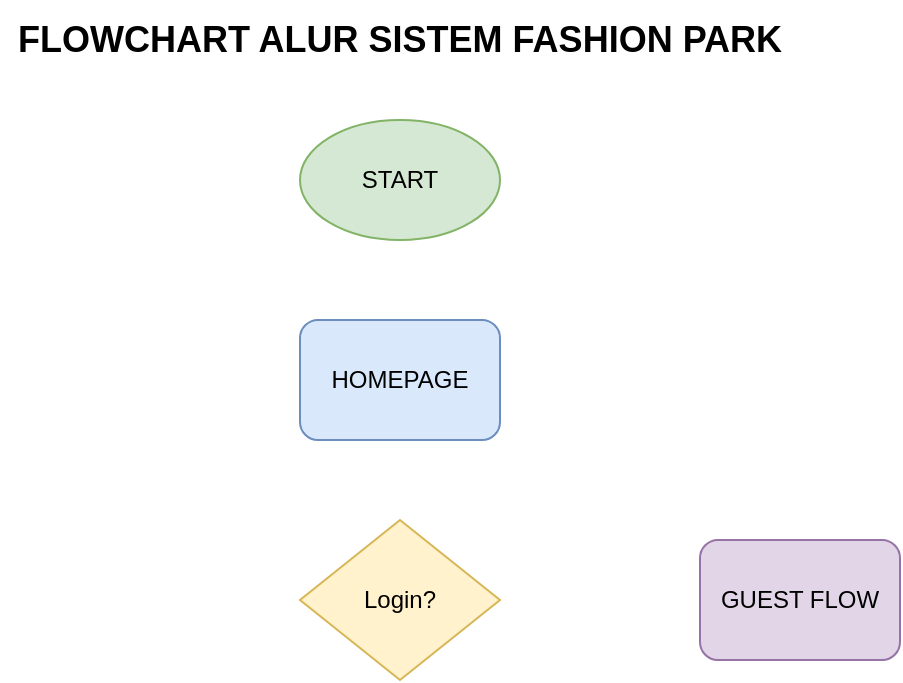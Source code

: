 <mxfile version="22.1.16" type="device">
  <diagram name="Flowchart Fashion Park" id="flowchart-fashion-park">
    <mxGraphModel dx="1422" dy="794" grid="1" gridSize="10" guides="1" tooltips="1" connect="1" arrows="1" fold="1" page="1" pageScale="1" pageWidth="1600" pageHeight="1200" math="0" shadow="0">
      <root>
        <mxCell id="0" />
        <mxCell id="1" parent="0" />
        
        <!-- Title -->
        <mxCell id="title" value="FLOWCHART ALUR SISTEM FASHION PARK" style="text;html=1;strokeColor=none;fillColor=none;align=center;verticalAlign=middle;whiteSpace=wrap;rounded=0;fontSize=18;fontStyle=1;fontColor=#000000;" vertex="1" parent="1">
          <mxGeometry x="600" y="20" width="400" height="40" as="geometry" />
        </mxCell>
        
        <!-- Start -->
        <mxCell id="start" value="START" style="ellipse;whiteSpace=wrap;html=1;fillColor=#d5e8d4;strokeColor=#82b366;fontColor=#000000;" vertex="1" parent="1">
          <mxGeometry x="750" y="80" width="100" height="60" as="geometry" />
        </mxCell>
        
        <!-- Homepage -->
        <mxCell id="homepage" value="HOMEPAGE" style="rounded=1;whiteSpace=wrap;html=1;fillColor=#dae8fc;strokeColor=#6c8ebf;fontColor=#000000;" vertex="1" parent="1">
          <mxGeometry x="750" y="180" width="100" height="60" as="geometry" />
        </mxCell>
        
        <!-- Login Decision -->
        <mxCell id="login_decision" value="Login?" style="rhombus;whiteSpace=wrap;html=1;fillColor=#fff2cc;strokeColor=#d6b656;fontColor=#000000;" vertex="1" parent="1">
          <mxGeometry x="750" y="280" width="100" height="80" as="geometry" />
        </mxCell>
        
        <!-- Guest Flow -->
        <mxCell id="guest_flow" value="GUEST FLOW" style="rounded=1;whiteSpace=wrap;html=1;fillColor=#e1d5e7;strokeColor=#9673a6;fontColor=#000000;" vertex="1" parent="1">
          <mxGeometry x="950" y="290" width="100" height="60" as="geometry" />
        </mxCell>
        
        <!-- Guest Actions -->
        <mxCell id="guest_actions" value="• Lihat Katalog&#xa;• Browse Produk&#xa;• Filter & Search&#xa;• Lihat Detail Produk" style="rounded=1;whiteSpace=wrap;html=1;fillColor=#e1d5e7;strokeColor=#9673a6;fontColor=#000000;" vertex="1" parent="1">
          <mxGeometry x="950" y="380" width="120" height="80" as="geometry" />
        </mxCell>
        
        <!-- Register Decision -->
        <mxCell id="register_decision" value="Register?" style="rhombus;whiteSpace=wrap;html=1;fillColor=#fff2cc;strokeColor=#d6b656;fontColor=#000000;" vertex="1" parent="1">
          <mxGeometry x="950" y="500" width="100" height="80" as="geometry" />
        </mxCell>
        
        <!-- Registration -->
        <mxCell id="registration" value="REGISTRASI" style="rounded=1;whiteSpace=wrap;html=1;fillColor=#e1d5e7;strokeColor=#9673a6;fontColor=#000000;" vertex="1" parent="1">
          <mxGeometry x="950" y="620" width="100" height="60" as="geometry" />
        </mxCell>
        
        <!-- Login Form -->
        <mxCell id="login_form" value="LOGIN FORM" style="rounded=1;whiteSpace=wrap;html=1;fillColor=#dae8fc;strokeColor=#6c8ebf;fontColor=#000000;" vertex="1" parent="1">
          <mxGeometry x="750" y="400" width="100" height="60" as="geometry" />
        </mxCell>
        
        <!-- Authentication -->
        <mxCell id="auth" value="AUTHENTICATION" style="rounded=1;whiteSpace=wrap;html=1;fillColor=#dae8fc;strokeColor=#6c8ebf;fontColor=#000000;" vertex="1" parent="1">
          <mxGeometry x="750" y="500" width="100" height="60" as="geometry" />
        </mxCell>
        
        <!-- Role Check -->
        <mxCell id="role_check" value="Check Role" style="rhombus;whiteSpace=wrap;html=1;fillColor=#fff2cc;strokeColor=#d6b656;fontColor=#000000;" vertex="1" parent="1">
          <mxGeometry x="750" y="600" width="100" height="80" as="geometry" />
        </mxCell>
        
        <!-- PEMILIK Dashboard -->
        <mxCell id="owner_dashboard" value="PEMILIK DASHBOARD" style="rounded=1;whiteSpace=wrap;html=1;fillColor=#d5e8d4;strokeColor=#82b366;fontColor=#000000;" vertex="1" parent="1">
          <mxGeometry x="550" y="720" width="120" height="60" as="geometry" />
        </mxCell>
        
        <!-- ADMIN Dashboard -->
        <mxCell id="admin_dashboard" value="ADMIN DASHBOARD" style="rounded=1;whiteSpace=wrap;html=1;fillColor=#d5e8d4;strokeColor=#82b366;fontColor=#000000;" vertex="1" parent="1">
          <mxGeometry x="750" y="720" width="120" height="60" as="geometry" />
        </mxCell>
        
        <!-- KASIR Dashboard -->
        <mxCell id="kasir_dashboard" value="KASIR DASHBOARD" style="rounded=1;whiteSpace=wrap;html=1;fillColor=#d5e8d4;strokeColor=#82b366;fontColor=#000000;" vertex="1" parent="1">
          <mxGeometry x="950" y="720" width="120" height="60" as="geometry" />
        </mxCell>
        
        <!-- PELANGGAN Dashboard -->
        <mxCell id="customer_dashboard" value="PELANGGAN DASHBOARD" style="rounded=1;whiteSpace=wrap;html=1;fillColor=#d5e8d4;strokeColor=#82b366;fontColor=#000000;" vertex="1" parent="1">
          <mxGeometry x="1150" y="720" width="120" height="60" as="geometry" />
        </mxCell>
        
        <!-- PEMILIK Features -->
        <mxCell id="owner_features" value="• Dashboard KPI&#xa;• Laporan Penjualan&#xa;• Riwayat Transaksi&#xa;• Analisis Performa" style="rounded=1;whiteSpace=wrap;html=1;fillColor=#d5e8d4;strokeColor=#82b366;fontColor=#000000;" vertex="1" parent="1">
          <mxGeometry x="550" y="820" width="120" height="80" as="geometry" />
        </mxCell>
        
        <!-- ADMIN Features -->
        <mxCell id="admin_features" value="• Dashboard Statistik&#xa;• Kelola Pesanan&#xa;• Kelola User&#xa;• Kelola Kategori" style="rounded=1;whiteSpace=wrap;html=1;fillColor=#d5e8d4;strokeColor=#82b366;fontColor=#000000;" vertex="1" parent="1">
          <mxGeometry x="750" y="820" width="120" height="80" as="geometry" />
        </mxCell>
        
        <!-- KASIR Features -->
        <mxCell id="kasir_features" value="• Pencarian Barang&#xa;• Proses Transaksi&#xa;• Scan Barcode&#xa;• Print Struk" style="rounded=1;whiteSpace=wrap;html=1;fillColor=#d5e8d4;strokeColor=#82b366;fontColor=#000000;" vertex="1" parent="1">
          <mxGeometry x="950" y="820" width="120" height="80" as="geometry" />
        </mxCell>
        
        <!-- PELANGGAN Features -->
        <mxCell id="customer_features" value="• Shopping Cart&#xa;• Checkout&#xa;• Tracking Pesanan&#xa;• Review Produk" style="rounded=1;whiteSpace=wrap;html=1;fillColor=#d5e8d4;strokeColor=#82b366;fontColor=#000000;" vertex="1" parent="1">
          <mxGeometry x="1150" y="820" width="120" height="80" as="geometry" />
        </mxCell>
        
        <!-- Shopping Flow -->
        <mxCell id="shopping_flow" value="SHOPPING FLOW" style="rounded=1;whiteSpace=wrap;html=1;fillColor=#ffe6cc;strokeColor=#d79b00;fontColor=#000000;" vertex="1" parent="1">
          <mxGeometry x="1150" y="950" width="120" height="60" as="geometry" />
        </mxCell>
        
        <!-- Shopping Steps -->
        <mxCell id="shopping_steps" value="1. Tambah ke Cart&#xa;2. Review Cart&#xa;3. Checkout&#xa;4. Pilih Pembayaran&#xa;5. Konfirmasi Order" style="rounded=1;whiteSpace=wrap;html=1;fillColor=#ffe6cc;strokeColor=#d79b00;fontColor=#000000;" vertex="1" parent="1">
          <mxGeometry x="1150" y="1040" width="120" height="100" as="geometry" />
        </mxCell>
        
        <!-- Payment Gateway -->
        <mxCell id="payment" value="PAYMENT GATEWAY" style="rounded=1;whiteSpace=wrap;html=1;fillColor=#ffe6cc;strokeColor=#d79b00;fontColor=#000000;" vertex="1" parent="1">
          <mxGeometry x="950" y="950" width="120" height="60" as="geometry" />
        </mxCell>
        
        <!-- Payment Methods -->
        <mxCell id="payment_methods" value="• Cash on Delivery&#xa;• Transfer Bank&#xa;• QRIS&#xa;• E-Wallet" style="rounded=1;whiteSpace=wrap;html=1;fillColor=#ffe6cc;strokeColor=#d79b00;fontColor=#000000;" vertex="1" parent="1">
          <mxGeometry x="950" y="1040" width="120" height="80" as="geometry" />
        </mxCell>
        
        <!-- Order Processing -->
        <mxCell id="order_processing" value="ORDER PROCESSING" style="rounded=1;whiteSpace=wrap;html=1;fillColor=#ffe6cc;strokeColor=#d79b00;fontColor=#000000;" vertex="1" parent="1">
          <mxGeometry x="750" y="950" width="120" height="60" as="geometry" />
        </mxCell>
        
        <!-- Order Status -->
        <mxCell id="order_status" value="• Pending&#xa;• Processing&#xa;• Shipped&#xa;• Delivered" style="rounded=1;whiteSpace=wrap;html=1;fillColor=#ffe6cc;strokeColor=#d79b00;fontColor=#000000;" vertex="1" parent="1">
          <mxGeometry x="750" y="1040" width="120" height="80" as="geometry" />
        </mxCell>
        
        <!-- Logout -->
        <mxCell id="logout" value="LOGOUT" style="rounded=1;whiteSpace=wrap;html=1;fillColor=#f8cecc;strokeColor=#b85450;fontColor=#000000;" vertex="1" parent="1">
          <mxGeometry x="550" y="950" width="120" height="60" as="geometry" />
        </mxCell>
        
        <!-- End -->
        <mxCell id="end" value="END" style="ellipse;whiteSpace=wrap;html=1;fillColor=#f8cecc;strokeColor=#b85450;fontColor=#000000;" vertex="1" parent="1">
          <mxGeometry x="550" y="1040" width="120" height="60" as="geometry" />
        </mxCell>
        
        <!-- Connections -->
        <!-- Start to Homepage -->
        <mxCell id="conn1" value="" style="endArrow=classic;html=1;rounded=0;exitX=0.5;exitY=1;exitDx=0;exitDy=0;entryX=0.5;entryY=0;entryDx=0;entryDy=0;strokeColor=#000000;" edge="1" parent="1" source="start" target="homepage">
          <mxGeometry width="50" height="50" relative="1" as="geometry">
            <mxPoint x="400" y="400" as="sourcePoint" />
            <mxPoint x="450" y="350" as="targetPoint" />
          </mxGeometry>
        </mxCell>
        
        <!-- Homepage to Login Decision -->
        <mxCell id="conn2" value="" style="endArrow=classic;html=1;rounded=0;exitX=0.5;exitY=1;exitDx=0;exitDy=0;entryX=0.5;entryY=0;entryDx=0;entryDy=0;strokeColor=#000000;" edge="1" parent="1" source="homepage" target="login_decision">
          <mxGeometry width="50" height="50" relative="1" as="geometry">
            <mxPoint x="400" y="400" as="sourcePoint" />
            <mxPoint x="450" y="350" as="targetPoint" />
          </mxGeometry>
        </mxCell>
        
        <!-- Login Decision to Guest Flow -->
        <mxCell id="conn3" value="NO" style="endArrow=classic;html=1;rounded=0;exitX=1;exitY=0.5;exitDx=0;exitDy=0;entryX=0;entryY=0.5;entryDx=0;entryDy=0;strokeColor=#000000;" edge="1" parent="1" source="login_decision" target="guest_flow">
          <mxGeometry width="50" height="50" relative="1" as="geometry">
            <mxPoint x="400" y="400" as="sourcePoint" />
            <mxPoint x="450" y="350" as="targetPoint" />
          </mxGeometry>
        </mxCell>
        
        <!-- Guest Flow to Guest Actions -->
        <mxCell id="conn4" value="" style="endArrow=classic;html=1;rounded=0;exitX=0.5;exitY=1;exitDx=0;exitDy=0;entryX=0.5;entryY=0;entryDx=0;entryDy=0;strokeColor=#000000;" edge="1" parent="1" source="guest_flow" target="guest_actions">
          <mxGeometry width="50" height="50" relative="1" as="geometry">
            <mxPoint x="400" y="400" as="sourcePoint" />
            <mxPoint x="450" y="350" as="targetPoint" />
          </mxGeometry>
        </mxCell>
        
        <!-- Guest Actions to Register Decision -->
        <mxCell id="conn5" value="" style="endArrow=classic;html=1;rounded=0;exitX=0.5;exitY=1;exitDx=0;exitDy=0;entryX=0.5;entryY=0;entryDx=0;entryDy=0;strokeColor=#000000;" edge="1" parent="1" source="guest_actions" target="register_decision">
          <mxGeometry width="50" height="50" relative="1" as="geometry">
            <mxPoint x="400" y="400" as="sourcePoint" />
            <mxPoint x="450" y="350" as="targetPoint" />
          </mxGeometry>
        </mxCell>
        
        <!-- Register Decision to Registration -->
        <mxCell id="conn6" value="YES" style="endArrow=classic;html=1;rounded=0;exitX=0.5;exitY=1;exitDx=0;exitDy=0;entryX=0.5;entryY=0;entryDx=0;entryDy=0;strokeColor=#000000;" edge="1" parent="1" source="register_decision" target="registration">
          <mxGeometry width="50" height="50" relative="1" as="geometry">
            <mxPoint x="400" y="400" as="sourcePoint" />
            <mxPoint x="450" y="350" as="targetPoint" />
          </mxGeometry>
        </mxCell>
        
        <!-- Registration to Login Form -->
        <mxCell id="conn7" value="" style="endArrow=classic;html=1;rounded=0;exitX=0;exitY=0.5;exitDx=0;exitDy=0;entryX=0.5;entryY=1;entryDx=0;entryDy=0;strokeColor=#000000;" edge="1" parent="1" source="registration" target="login_form">
          <mxGeometry width="50" height="50" relative="1" as="geometry">
            <mxPoint x="400" y="400" as="sourcePoint" />
            <mxPoint x="450" y="350" as="targetPoint" />
          </mxGeometry>
        </mxCell>
        
        <!-- Login Decision to Login Form -->
        <mxCell id="conn8" value="YES" style="endArrow=classic;html=1;rounded=0;exitX=0.5;exitY=1;exitDx=0;exitDy=0;entryX=0.5;entryY=0;entryDx=0;entryDy=0;strokeColor=#000000;" edge="1" parent="1" source="login_decision" target="login_form">
          <mxGeometry width="50" height="50" relative="1" as="geometry">
            <mxPoint x="400" y="400" as="sourcePoint" />
            <mxPoint x="450" y="350" as="targetPoint" />
          </mxGeometry>
        </mxCell>
        
        <!-- Login Form to Authentication -->
        <mxCell id="conn9" value="" style="endArrow=classic;html=1;rounded=0;exitX=0.5;exitY=1;exitDx=0;exitDy=0;entryX=0.5;entryY=0;entryDx=0;entryDy=0;strokeColor=#000000;" edge="1" parent="1" source="login_form" target="auth">
          <mxGeometry width="50" height="50" relative="1" as="geometry">
            <mxPoint x="400" y="400" as="sourcePoint" />
            <mxPoint x="450" y="350" as="targetPoint" />
          </mxGeometry>
        </mxCell>
        
        <!-- Authentication to Role Check -->
        <mxCell id="conn10" value="" style="endArrow=classic;html=1;rounded=0;exitX=0.5;exitY=1;exitDx=0;exitDy=0;entryX=0.5;entryY=0;entryDx=0;entryDy=0;strokeColor=#000000;" edge="1" parent="1" source="auth" target="role_check">
          <mxGeometry width="50" height="50" relative="1" as="geometry">
            <mxPoint x="400" y="400" as="sourcePoint" />
            <mxPoint x="450" y="350" as="targetPoint" />
          </mxGeometry>
        </mxCell>
        
        <!-- Role Check to PEMILIK -->
        <mxCell id="conn11" value="PEMILIK" style="endArrow=classic;html=1;rounded=0;exitX=0;exitY=0.5;exitDx=0;exitDy=0;entryX=0.5;entryY=0;entryDx=0;entryDy=0;strokeColor=#000000;" edge="1" parent="1" source="role_check" target="owner_dashboard">
          <mxGeometry width="50" height="50" relative="1" as="geometry">
            <mxPoint x="400" y="400" as="sourcePoint" />
            <mxPoint x="450" y="350" as="targetPoint" />
          </mxGeometry>
        </mxCell>
        
        <!-- Role Check to ADMIN -->
        <mxCell id="conn12" value="ADMIN" style="endArrow=classic;html=1;rounded=0;exitX=0.5;exitY=1;exitDx=0;exitDy=0;entryX=0.5;entryY=0;entryDx=0;entryDy=0;strokeColor=#000000;" edge="1" parent="1" source="role_check" target="admin_dashboard">
          <mxGeometry width="50" height="50" relative="1" as="geometry">
            <mxPoint x="400" y="400" as="sourcePoint" />
            <mxPoint x="450" y="350" as="targetPoint" />
          </mxGeometry>
        </mxCell>
        
        <!-- Role Check to KASIR -->
        <mxCell id="conn13" value="KASIR" style="endArrow=classic;html=1;rounded=0;exitX=1;exitY=0.5;exitDx=0;exitDy=0;entryX=0.5;entryY=0;entryDx=0;entryDy=0;strokeColor=#000000;" edge="1" parent="1" source="role_check" target="kasir_dashboard">
          <mxGeometry width="50" height="50" relative="1" as="geometry">
            <mxPoint x="400" y="400" as="sourcePoint" />
            <mxPoint x="450" y="350" as="targetPoint" />
          </mxGeometry>
        </mxCell>
        
        <!-- Role Check to PELANGGAN -->
        <mxCell id="conn14" value="PELANGGAN" style="endArrow=classic;html=1;rounded=0;exitX=1;exitY=0.5;exitDx=0;exitDy=0;entryX=0.5;entryY=0;entryDx=0;entryDy=0;strokeColor=#000000;" edge="1" parent="1" source="role_check" target="customer_dashboard">
          <mxGeometry width="50" height="50" relative="1" as="geometry">
            <mxPoint x="400" y="400" as="sourcePoint" />
            <mxPoint x="450" y="350" as="targetPoint" />
          </mxGeometry>
        </mxCell>
        
        <!-- Dashboards to Features -->
        <mxCell id="conn15" value="" style="endArrow=classic;html=1;rounded=0;exitX=0.5;exitY=1;exitDx=0;exitDy=0;entryX=0.5;entryY=0;entryDx=0;entryDy=0;strokeColor=#000000;" edge="1" parent="1" source="owner_dashboard" target="owner_features">
          <mxGeometry width="50" height="50" relative="1" as="geometry">
            <mxPoint x="400" y="400" as="sourcePoint" />
            <mxPoint x="450" y="350" as="targetPoint" />
          </mxGeometry>
        </mxCell>
        
        <mxCell id="conn16" value="" style="endArrow=classic;html=1;rounded=0;exitX=0.5;exitY=1;exitDx=0;exitDy=0;entryX=0.5;entryY=0;entryDx=0;entryDy=0;strokeColor=#000000;" edge="1" parent="1" source="admin_dashboard" target="admin_features">
          <mxGeometry width="50" height="50" relative="1" as="geometry">
            <mxPoint x="400" y="400" as="sourcePoint" />
            <mxPoint x="450" y="350" as="targetPoint" />
          </mxGeometry>
        </mxCell>
        
        <mxCell id="conn17" value="" style="endArrow=classic;html=1;rounded=0;exitX=0.5;exitY=1;exitDx=0;exitDy=0;entryX=0.5;entryY=0;entryDx=0;entryDy=0;strokeColor=#000000;" edge="1" parent="1" source="kasir_dashboard" target="kasir_features">
          <mxGeometry width="50" height="50" relative="1" as="geometry">
            <mxPoint x="400" y="400" as="sourcePoint" />
            <mxPoint x="450" y="350" as="targetPoint" />
          </mxGeometry>
        </mxCell>
        
        <mxCell id="conn18" value="" style="endArrow=classic;html=1;rounded=0;exitX=0.5;exitY=1;exitDx=0;exitDy=0;entryX=0.5;entryY=0;entryDx=0;entryDy=0;strokeColor=#000000;" edge="1" parent="1" source="customer_dashboard" target="customer_features">
          <mxGeometry width="50" height="50" relative="1" as="geometry">
            <mxPoint x="400" y="400" as="sourcePoint" />
            <mxPoint x="450" y="350" as="targetPoint" />
          </mxGeometry>
        </mxCell>
        
        <!-- Features to Next Steps -->
        <mxCell id="conn19" value="" style="endArrow=classic;html=1;rounded=0;exitX=0.5;exitY=1;exitDx=0;exitDy=0;entryX=0.5;entryY=0;entryDx=0;entryDy=0;strokeColor=#000000;" edge="1" parent="1" source="owner_features" target="logout">
          <mxGeometry width="50" height="50" relative="1" as="geometry">
            <mxPoint x="400" y="400" as="sourcePoint" />
            <mxPoint x="450" y="350" as="targetPoint" />
          </mxGeometry>
        </mxCell>
        
        <mxCell id="conn20" value="" style="endArrow=classic;html=1;rounded=0;exitX=0.5;exitY=1;exitDx=0;exitDy=0;entryX=0.5;entryY=0;entryDx=0;entryDy=0;strokeColor=#000000;" edge="1" parent="1" source="admin_features" target="order_processing">
          <mxGeometry width="50" height="50" relative="1" as="geometry">
            <mxPoint x="400" y="400" as="sourcePoint" />
            <mxPoint x="450" y="350" as="targetPoint" />
          </mxGeometry>
        </mxCell>
        
        <mxCell id="conn21" value="" style="endArrow=classic;html=1;rounded=0;exitX=0.5;exitY=1;exitDx=0;exitDy=0;entryX=0.5;entryY=0;entryDx=0;entryDy=0;strokeColor=#000000;" edge="1" parent="1" source="kasir_features" target="payment">
          <mxGeometry width="50" height="50" relative="1" as="geometry">
            <mxPoint x="400" y="400" as="sourcePoint" />
            <mxPoint x="450" y="350" as="targetPoint" />
          </mxGeometry>
        </mxCell>
        
        <mxCell id="conn22" value="" style="endArrow=classic;html=1;rounded=0;exitX=0.5;exitY=1;exitDx=0;exitDy=0;entryX=0.5;entryY=0;entryDx=0;entryDy=0;strokeColor=#000000;" edge="1" parent="1" source="customer_features" target="shopping_flow">
          <mxGeometry width="50" height="50" relative="1" as="geometry">
            <mxPoint x="400" y="400" as="sourcePoint" />
            <mxPoint x="450" y="350" as="targetPoint" />
          </mxGeometry>
        </mxCell>
        
        <!-- Next Steps to Details -->
        <mxCell id="conn23" value="" style="endArrow=classic;html=1;rounded=0;exitX=0.5;exitY=1;exitDx=0;exitDy=0;entryX=0.5;entryY=0;entryDx=0;entryDy=0;strokeColor=#000000;" edge="1" parent="1" source="order_processing" target="order_status">
          <mxGeometry width="50" height="50" relative="1" as="geometry">
            <mxPoint x="400" y="400" as="sourcePoint" />
            <mxPoint x="450" y="350" as="targetPoint" />
          </mxGeometry>
        </mxCell>
        
        <mxCell id="conn24" value="" style="endArrow=classic;html=1;rounded=0;exitX=0.5;exitY=1;exitDx=0;exitDy=0;entryX=0.5;entryY=0;entryDx=0;entryDy=0;strokeColor=#000000;" edge="1" parent="1" source="payment" target="payment_methods">
          <mxGeometry width="50" height="50" relative="1" as="geometry">
            <mxPoint x="400" y="400" as="sourcePoint" />
            <mxPoint x="450" y="350" as="targetPoint" />
          </mxGeometry>
        </mxCell>
        
        <mxCell id="conn25" value="" style="endArrow=classic;html=1;rounded=0;exitX=0.5;exitY=1;exitDx=0;exitDy=0;entryX=0.5;entryY=0;entryDx=0;entryDy=0;strokeColor=#000000;" edge="1" parent="1" source="shopping_flow" target="shopping_steps">
          <mxGeometry width="50" height="50" relative="1" as="geometry">
            <mxPoint x="400" y="400" as="sourcePoint" />
            <mxPoint x="450" y="350" as="targetPoint" />
          </mxGeometry>
        </mxCell>
        
        <!-- Details to End -->
        <mxCell id="conn26" value="" style="endArrow=classic;html=1;rounded=0;exitX=0.5;exitY=1;exitDx=0;exitDy=0;entryX=0.5;entryY=0;entryDx=0;entryDy=0;strokeColor=#000000;" edge="1" parent="1" source="order_status" target="end">
          <mxGeometry width="50" height="50" relative="1" as="geometry">
            <mxPoint x="400" y="400" as="sourcePoint" />
            <mxPoint x="450" y="350" as="targetPoint" />
          </mxGeometry>
        </mxCell>
        
        <mxCell id="conn27" value="" style="endArrow=classic;html=1;rounded=0;exitX=0.5;exitY=1;exitDx=0;exitDy=0;entryX=0.5;entryY=0;entryDx=0;entryDy=0;strokeColor=#000000;" edge="1" parent="1" source="payment_methods" target="end">
          <mxGeometry width="50" height="50" relative="1" as="geometry">
            <mxPoint x="400" y="400" as="sourcePoint" />
            <mxPoint x="450" y="350" as="targetPoint" />
          </mxGeometry>
        </mxCell>
        
        <mxCell id="conn28" value="" style="endArrow=classic;html=1;rounded=0;exitX=0.5;exitY=1;exitDx=0;exitDy=0;entryX=0.5;entryY=0;entryDx=0;entryDy=0;strokeColor=#000000;" edge="1" parent="1" source="shopping_steps" target="end">
          <mxGeometry width="50" height="50" relative="1" as="geometry">
            <mxPoint x="400" y="400" as="sourcePoint" />
            <mxPoint x="450" y="350" as="targetPoint" />
          </mxGeometry>
        </mxCell>
        
        <mxCell id="conn29" value="" style="endArrow=classic;html=1;rounded=0;exitX=0.5;exitY=1;exitDx=0;exitDy=0;entryX=0.5;entryY=0;entryDx=0;entryDy=0;strokeColor=#000000;" edge="1" parent="1" source="logout" target="end">
          <mxGeometry width="50" height="50" relative="1" as="geometry">
            <mxPoint x="400" y="400" as="sourcePoint" />
            <mxPoint x="450" y="350" as="targetPoint" />
          </mxGeometry>
        </mxCell>
        
        <!-- Legend -->
        <mxCell id="legend" value="LEGENDA:&#xa;• Start/End: Titik awal dan akhir&#xa;• Decision: Keputusan/percabangan&#xa;• Process: Proses/langkah&#xa;• Data: Data/informasi&#xa;• Flow: Alur kerja sistem" style="text;html=1;strokeColor=#000000;fillColor=#ffffff;align=left;verticalAlign=top;whiteSpace=wrap;rounded=1;fontSize=10;fontColor=#000000;" vertex="1" parent="1">
          <mxGeometry x="50" y="1000" width="300" height="120" as="geometry" />
        </mxCell>
        
      </root>
    </mxGraphModel>
  </diagram>
</mxfile>
